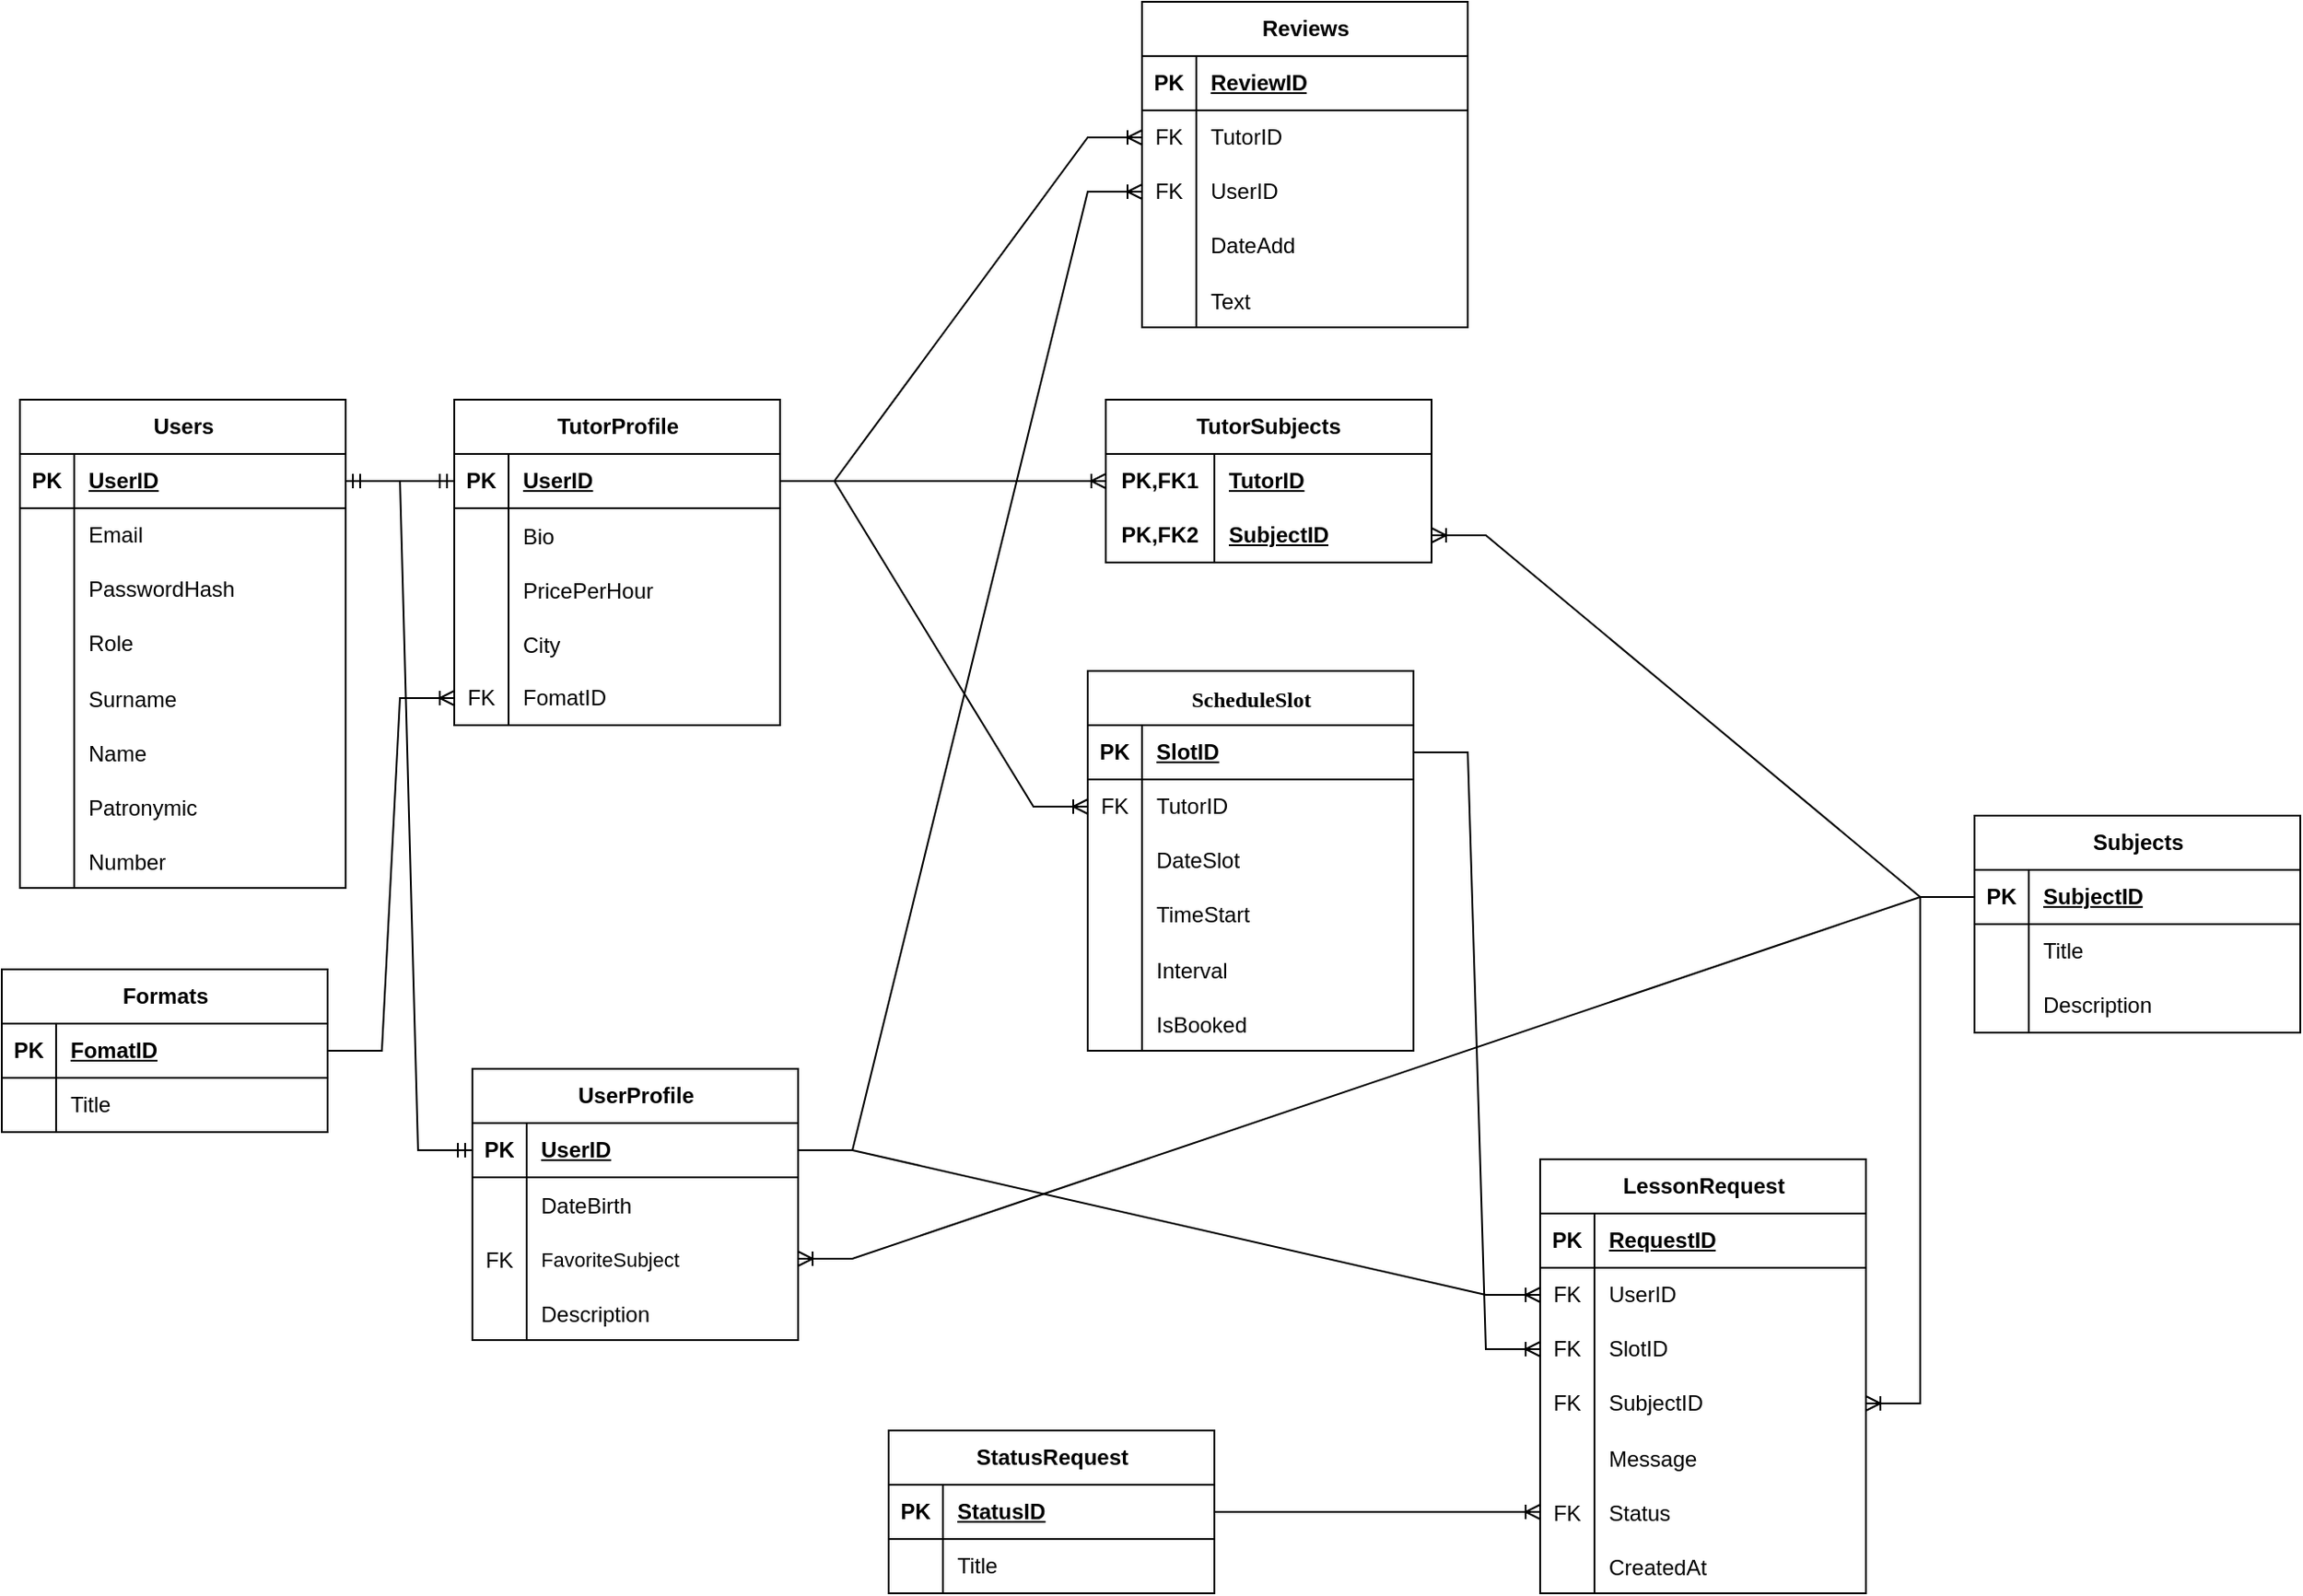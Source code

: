 <mxfile version="26.1.1">
  <diagram name="Страница — 1" id="i_0BT0KFavNxB0TS4bLx">
    <mxGraphModel dx="1569" dy="1124" grid="1" gridSize="10" guides="1" tooltips="1" connect="1" arrows="1" fold="1" page="1" pageScale="1" pageWidth="827" pageHeight="1169" math="0" shadow="0">
      <root>
        <mxCell id="0" />
        <mxCell id="1" parent="0" />
        <mxCell id="Ma0EKvJfHLLm3njKTrxs-1" value="Users" style="shape=table;startSize=30;container=1;collapsible=1;childLayout=tableLayout;fixedRows=1;rowLines=0;fontStyle=1;align=center;resizeLast=1;html=1;" vertex="1" parent="1">
          <mxGeometry x="270" y="610" width="180" height="270" as="geometry" />
        </mxCell>
        <mxCell id="Ma0EKvJfHLLm3njKTrxs-2" value="" style="shape=tableRow;horizontal=0;startSize=0;swimlaneHead=0;swimlaneBody=0;fillColor=none;collapsible=0;dropTarget=0;points=[[0,0.5],[1,0.5]];portConstraint=eastwest;top=0;left=0;right=0;bottom=1;" vertex="1" parent="Ma0EKvJfHLLm3njKTrxs-1">
          <mxGeometry y="30" width="180" height="30" as="geometry" />
        </mxCell>
        <mxCell id="Ma0EKvJfHLLm3njKTrxs-3" value="PK" style="shape=partialRectangle;connectable=0;fillColor=none;top=0;left=0;bottom=0;right=0;fontStyle=1;overflow=hidden;whiteSpace=wrap;html=1;" vertex="1" parent="Ma0EKvJfHLLm3njKTrxs-2">
          <mxGeometry width="30" height="30" as="geometry">
            <mxRectangle width="30" height="30" as="alternateBounds" />
          </mxGeometry>
        </mxCell>
        <mxCell id="Ma0EKvJfHLLm3njKTrxs-4" value="UserID" style="shape=partialRectangle;connectable=0;fillColor=none;top=0;left=0;bottom=0;right=0;align=left;spacingLeft=6;fontStyle=5;overflow=hidden;whiteSpace=wrap;html=1;" vertex="1" parent="Ma0EKvJfHLLm3njKTrxs-2">
          <mxGeometry x="30" width="150" height="30" as="geometry">
            <mxRectangle width="150" height="30" as="alternateBounds" />
          </mxGeometry>
        </mxCell>
        <mxCell id="Ma0EKvJfHLLm3njKTrxs-5" value="" style="shape=tableRow;horizontal=0;startSize=0;swimlaneHead=0;swimlaneBody=0;fillColor=none;collapsible=0;dropTarget=0;points=[[0,0.5],[1,0.5]];portConstraint=eastwest;top=0;left=0;right=0;bottom=0;" vertex="1" parent="Ma0EKvJfHLLm3njKTrxs-1">
          <mxGeometry y="60" width="180" height="30" as="geometry" />
        </mxCell>
        <mxCell id="Ma0EKvJfHLLm3njKTrxs-6" value="" style="shape=partialRectangle;connectable=0;fillColor=none;top=0;left=0;bottom=0;right=0;editable=1;overflow=hidden;whiteSpace=wrap;html=1;" vertex="1" parent="Ma0EKvJfHLLm3njKTrxs-5">
          <mxGeometry width="30" height="30" as="geometry">
            <mxRectangle width="30" height="30" as="alternateBounds" />
          </mxGeometry>
        </mxCell>
        <mxCell id="Ma0EKvJfHLLm3njKTrxs-7" value="Email" style="shape=partialRectangle;connectable=0;fillColor=none;top=0;left=0;bottom=0;right=0;align=left;spacingLeft=6;overflow=hidden;whiteSpace=wrap;html=1;" vertex="1" parent="Ma0EKvJfHLLm3njKTrxs-5">
          <mxGeometry x="30" width="150" height="30" as="geometry">
            <mxRectangle width="150" height="30" as="alternateBounds" />
          </mxGeometry>
        </mxCell>
        <mxCell id="Ma0EKvJfHLLm3njKTrxs-8" value="" style="shape=tableRow;horizontal=0;startSize=0;swimlaneHead=0;swimlaneBody=0;fillColor=none;collapsible=0;dropTarget=0;points=[[0,0.5],[1,0.5]];portConstraint=eastwest;top=0;left=0;right=0;bottom=0;" vertex="1" parent="Ma0EKvJfHLLm3njKTrxs-1">
          <mxGeometry y="90" width="180" height="30" as="geometry" />
        </mxCell>
        <mxCell id="Ma0EKvJfHLLm3njKTrxs-9" value="" style="shape=partialRectangle;connectable=0;fillColor=none;top=0;left=0;bottom=0;right=0;editable=1;overflow=hidden;whiteSpace=wrap;html=1;" vertex="1" parent="Ma0EKvJfHLLm3njKTrxs-8">
          <mxGeometry width="30" height="30" as="geometry">
            <mxRectangle width="30" height="30" as="alternateBounds" />
          </mxGeometry>
        </mxCell>
        <mxCell id="Ma0EKvJfHLLm3njKTrxs-10" value="PasswordHash" style="shape=partialRectangle;connectable=0;fillColor=none;top=0;left=0;bottom=0;right=0;align=left;spacingLeft=6;overflow=hidden;whiteSpace=wrap;html=1;" vertex="1" parent="Ma0EKvJfHLLm3njKTrxs-8">
          <mxGeometry x="30" width="150" height="30" as="geometry">
            <mxRectangle width="150" height="30" as="alternateBounds" />
          </mxGeometry>
        </mxCell>
        <mxCell id="Ma0EKvJfHLLm3njKTrxs-20" value="" style="shape=tableRow;horizontal=0;startSize=0;swimlaneHead=0;swimlaneBody=0;fillColor=none;collapsible=0;dropTarget=0;points=[[0,0.5],[1,0.5]];portConstraint=eastwest;top=0;left=0;right=0;bottom=0;" vertex="1" parent="Ma0EKvJfHLLm3njKTrxs-1">
          <mxGeometry y="120" width="180" height="30" as="geometry" />
        </mxCell>
        <mxCell id="Ma0EKvJfHLLm3njKTrxs-21" value="" style="shape=partialRectangle;connectable=0;fillColor=none;top=0;left=0;bottom=0;right=0;fontStyle=0;overflow=hidden;whiteSpace=wrap;html=1;" vertex="1" parent="Ma0EKvJfHLLm3njKTrxs-20">
          <mxGeometry width="30" height="30" as="geometry">
            <mxRectangle width="30" height="30" as="alternateBounds" />
          </mxGeometry>
        </mxCell>
        <mxCell id="Ma0EKvJfHLLm3njKTrxs-22" value="Role" style="shape=partialRectangle;connectable=0;fillColor=none;top=0;left=0;bottom=0;right=0;align=left;spacingLeft=6;fontStyle=0;overflow=hidden;whiteSpace=wrap;html=1;" vertex="1" parent="Ma0EKvJfHLLm3njKTrxs-20">
          <mxGeometry x="30" width="150" height="30" as="geometry">
            <mxRectangle width="150" height="30" as="alternateBounds" />
          </mxGeometry>
        </mxCell>
        <mxCell id="Ma0EKvJfHLLm3njKTrxs-211" value="" style="shape=tableRow;horizontal=0;startSize=0;swimlaneHead=0;swimlaneBody=0;fillColor=none;collapsible=0;dropTarget=0;points=[[0,0.5],[1,0.5]];portConstraint=eastwest;top=0;left=0;right=0;bottom=0;" vertex="1" parent="Ma0EKvJfHLLm3njKTrxs-1">
          <mxGeometry y="150" width="180" height="30" as="geometry" />
        </mxCell>
        <mxCell id="Ma0EKvJfHLLm3njKTrxs-212" value="" style="shape=partialRectangle;connectable=0;fillColor=none;top=0;left=0;bottom=0;right=0;editable=1;overflow=hidden;" vertex="1" parent="Ma0EKvJfHLLm3njKTrxs-211">
          <mxGeometry width="30" height="30" as="geometry">
            <mxRectangle width="30" height="30" as="alternateBounds" />
          </mxGeometry>
        </mxCell>
        <mxCell id="Ma0EKvJfHLLm3njKTrxs-213" value="Surname" style="shape=partialRectangle;connectable=0;fillColor=none;top=0;left=0;bottom=0;right=0;align=left;spacingLeft=6;overflow=hidden;" vertex="1" parent="Ma0EKvJfHLLm3njKTrxs-211">
          <mxGeometry x="30" width="150" height="30" as="geometry">
            <mxRectangle width="150" height="30" as="alternateBounds" />
          </mxGeometry>
        </mxCell>
        <mxCell id="Ma0EKvJfHLLm3njKTrxs-214" value="" style="shape=tableRow;horizontal=0;startSize=0;swimlaneHead=0;swimlaneBody=0;fillColor=none;collapsible=0;dropTarget=0;points=[[0,0.5],[1,0.5]];portConstraint=eastwest;top=0;left=0;right=0;bottom=0;" vertex="1" parent="Ma0EKvJfHLLm3njKTrxs-1">
          <mxGeometry y="180" width="180" height="30" as="geometry" />
        </mxCell>
        <mxCell id="Ma0EKvJfHLLm3njKTrxs-215" value="" style="shape=partialRectangle;connectable=0;fillColor=none;top=0;left=0;bottom=0;right=0;editable=1;overflow=hidden;" vertex="1" parent="Ma0EKvJfHLLm3njKTrxs-214">
          <mxGeometry width="30" height="30" as="geometry">
            <mxRectangle width="30" height="30" as="alternateBounds" />
          </mxGeometry>
        </mxCell>
        <mxCell id="Ma0EKvJfHLLm3njKTrxs-216" value="Name" style="shape=partialRectangle;connectable=0;fillColor=none;top=0;left=0;bottom=0;right=0;align=left;spacingLeft=6;overflow=hidden;" vertex="1" parent="Ma0EKvJfHLLm3njKTrxs-214">
          <mxGeometry x="30" width="150" height="30" as="geometry">
            <mxRectangle width="150" height="30" as="alternateBounds" />
          </mxGeometry>
        </mxCell>
        <mxCell id="Ma0EKvJfHLLm3njKTrxs-217" value="" style="shape=tableRow;horizontal=0;startSize=0;swimlaneHead=0;swimlaneBody=0;fillColor=none;collapsible=0;dropTarget=0;points=[[0,0.5],[1,0.5]];portConstraint=eastwest;top=0;left=0;right=0;bottom=0;" vertex="1" parent="Ma0EKvJfHLLm3njKTrxs-1">
          <mxGeometry y="210" width="180" height="30" as="geometry" />
        </mxCell>
        <mxCell id="Ma0EKvJfHLLm3njKTrxs-218" value="" style="shape=partialRectangle;connectable=0;fillColor=none;top=0;left=0;bottom=0;right=0;editable=1;overflow=hidden;" vertex="1" parent="Ma0EKvJfHLLm3njKTrxs-217">
          <mxGeometry width="30" height="30" as="geometry">
            <mxRectangle width="30" height="30" as="alternateBounds" />
          </mxGeometry>
        </mxCell>
        <mxCell id="Ma0EKvJfHLLm3njKTrxs-219" value="Patronymic" style="shape=partialRectangle;connectable=0;fillColor=none;top=0;left=0;bottom=0;right=0;align=left;spacingLeft=6;overflow=hidden;" vertex="1" parent="Ma0EKvJfHLLm3njKTrxs-217">
          <mxGeometry x="30" width="150" height="30" as="geometry">
            <mxRectangle width="150" height="30" as="alternateBounds" />
          </mxGeometry>
        </mxCell>
        <mxCell id="Ma0EKvJfHLLm3njKTrxs-220" value="" style="shape=tableRow;horizontal=0;startSize=0;swimlaneHead=0;swimlaneBody=0;fillColor=none;collapsible=0;dropTarget=0;points=[[0,0.5],[1,0.5]];portConstraint=eastwest;top=0;left=0;right=0;bottom=0;" vertex="1" parent="Ma0EKvJfHLLm3njKTrxs-1">
          <mxGeometry y="240" width="180" height="30" as="geometry" />
        </mxCell>
        <mxCell id="Ma0EKvJfHLLm3njKTrxs-221" value="" style="shape=partialRectangle;connectable=0;fillColor=none;top=0;left=0;bottom=0;right=0;editable=1;overflow=hidden;" vertex="1" parent="Ma0EKvJfHLLm3njKTrxs-220">
          <mxGeometry width="30" height="30" as="geometry">
            <mxRectangle width="30" height="30" as="alternateBounds" />
          </mxGeometry>
        </mxCell>
        <mxCell id="Ma0EKvJfHLLm3njKTrxs-222" value="Number" style="shape=partialRectangle;connectable=0;fillColor=none;top=0;left=0;bottom=0;right=0;align=left;spacingLeft=6;overflow=hidden;" vertex="1" parent="Ma0EKvJfHLLm3njKTrxs-220">
          <mxGeometry x="30" width="150" height="30" as="geometry">
            <mxRectangle width="150" height="30" as="alternateBounds" />
          </mxGeometry>
        </mxCell>
        <mxCell id="Ma0EKvJfHLLm3njKTrxs-41" value="TutorProfile" style="shape=table;startSize=30;container=1;collapsible=1;childLayout=tableLayout;fixedRows=1;rowLines=0;fontStyle=1;align=center;resizeLast=1;html=1;" vertex="1" parent="1">
          <mxGeometry x="510" y="610" width="180" height="180" as="geometry" />
        </mxCell>
        <mxCell id="Ma0EKvJfHLLm3njKTrxs-42" value="" style="shape=tableRow;horizontal=0;startSize=0;swimlaneHead=0;swimlaneBody=0;fillColor=none;collapsible=0;dropTarget=0;points=[[0,0.5],[1,0.5]];portConstraint=eastwest;top=0;left=0;right=0;bottom=1;" vertex="1" parent="Ma0EKvJfHLLm3njKTrxs-41">
          <mxGeometry y="30" width="180" height="30" as="geometry" />
        </mxCell>
        <mxCell id="Ma0EKvJfHLLm3njKTrxs-43" value="PK" style="shape=partialRectangle;connectable=0;fillColor=none;top=0;left=0;bottom=0;right=0;fontStyle=1;overflow=hidden;whiteSpace=wrap;html=1;" vertex="1" parent="Ma0EKvJfHLLm3njKTrxs-42">
          <mxGeometry width="30" height="30" as="geometry">
            <mxRectangle width="30" height="30" as="alternateBounds" />
          </mxGeometry>
        </mxCell>
        <mxCell id="Ma0EKvJfHLLm3njKTrxs-44" value="UserID" style="shape=partialRectangle;connectable=0;fillColor=none;top=0;left=0;bottom=0;right=0;align=left;spacingLeft=6;fontStyle=5;overflow=hidden;whiteSpace=wrap;html=1;" vertex="1" parent="Ma0EKvJfHLLm3njKTrxs-42">
          <mxGeometry x="30" width="150" height="30" as="geometry">
            <mxRectangle width="150" height="30" as="alternateBounds" />
          </mxGeometry>
        </mxCell>
        <mxCell id="Ma0EKvJfHLLm3njKTrxs-54" value="" style="shape=tableRow;horizontal=0;startSize=0;swimlaneHead=0;swimlaneBody=0;fillColor=none;collapsible=0;dropTarget=0;points=[[0,0.5],[1,0.5]];portConstraint=eastwest;top=0;left=0;right=0;bottom=0;" vertex="1" parent="Ma0EKvJfHLLm3njKTrxs-41">
          <mxGeometry y="60" width="180" height="30" as="geometry" />
        </mxCell>
        <mxCell id="Ma0EKvJfHLLm3njKTrxs-55" value="" style="shape=partialRectangle;connectable=0;fillColor=none;top=0;left=0;bottom=0;right=0;editable=1;overflow=hidden;" vertex="1" parent="Ma0EKvJfHLLm3njKTrxs-54">
          <mxGeometry width="30" height="30" as="geometry">
            <mxRectangle width="30" height="30" as="alternateBounds" />
          </mxGeometry>
        </mxCell>
        <mxCell id="Ma0EKvJfHLLm3njKTrxs-56" value="Bio" style="shape=partialRectangle;connectable=0;fillColor=none;top=0;left=0;bottom=0;right=0;align=left;spacingLeft=6;overflow=hidden;" vertex="1" parent="Ma0EKvJfHLLm3njKTrxs-54">
          <mxGeometry x="30" width="150" height="30" as="geometry">
            <mxRectangle width="150" height="30" as="alternateBounds" />
          </mxGeometry>
        </mxCell>
        <mxCell id="Ma0EKvJfHLLm3njKTrxs-57" value="" style="shape=tableRow;horizontal=0;startSize=0;swimlaneHead=0;swimlaneBody=0;fillColor=none;collapsible=0;dropTarget=0;points=[[0,0.5],[1,0.5]];portConstraint=eastwest;top=0;left=0;right=0;bottom=0;" vertex="1" parent="Ma0EKvJfHLLm3njKTrxs-41">
          <mxGeometry y="90" width="180" height="30" as="geometry" />
        </mxCell>
        <mxCell id="Ma0EKvJfHLLm3njKTrxs-58" value="" style="shape=partialRectangle;connectable=0;fillColor=none;top=0;left=0;bottom=0;right=0;editable=1;overflow=hidden;" vertex="1" parent="Ma0EKvJfHLLm3njKTrxs-57">
          <mxGeometry width="30" height="30" as="geometry">
            <mxRectangle width="30" height="30" as="alternateBounds" />
          </mxGeometry>
        </mxCell>
        <mxCell id="Ma0EKvJfHLLm3njKTrxs-59" value="PricePerHour" style="shape=partialRectangle;connectable=0;fillColor=none;top=0;left=0;bottom=0;right=0;align=left;spacingLeft=6;overflow=hidden;" vertex="1" parent="Ma0EKvJfHLLm3njKTrxs-57">
          <mxGeometry x="30" width="150" height="30" as="geometry">
            <mxRectangle width="150" height="30" as="alternateBounds" />
          </mxGeometry>
        </mxCell>
        <mxCell id="Ma0EKvJfHLLm3njKTrxs-60" value="" style="shape=tableRow;horizontal=0;startSize=0;swimlaneHead=0;swimlaneBody=0;fillColor=none;collapsible=0;dropTarget=0;points=[[0,0.5],[1,0.5]];portConstraint=eastwest;top=0;left=0;right=0;bottom=0;" vertex="1" parent="Ma0EKvJfHLLm3njKTrxs-41">
          <mxGeometry y="120" width="180" height="30" as="geometry" />
        </mxCell>
        <mxCell id="Ma0EKvJfHLLm3njKTrxs-61" value="" style="shape=partialRectangle;connectable=0;fillColor=none;top=0;left=0;bottom=0;right=0;editable=1;overflow=hidden;" vertex="1" parent="Ma0EKvJfHLLm3njKTrxs-60">
          <mxGeometry width="30" height="30" as="geometry">
            <mxRectangle width="30" height="30" as="alternateBounds" />
          </mxGeometry>
        </mxCell>
        <mxCell id="Ma0EKvJfHLLm3njKTrxs-62" value="City" style="shape=partialRectangle;connectable=0;fillColor=none;top=0;left=0;bottom=0;right=0;align=left;spacingLeft=6;overflow=hidden;" vertex="1" parent="Ma0EKvJfHLLm3njKTrxs-60">
          <mxGeometry x="30" width="150" height="30" as="geometry">
            <mxRectangle width="150" height="30" as="alternateBounds" />
          </mxGeometry>
        </mxCell>
        <mxCell id="Ma0EKvJfHLLm3njKTrxs-63" value="" style="shape=tableRow;horizontal=0;startSize=0;swimlaneHead=0;swimlaneBody=0;fillColor=none;collapsible=0;dropTarget=0;points=[[0,0.5],[1,0.5]];portConstraint=eastwest;top=0;left=0;right=0;bottom=0;" vertex="1" parent="Ma0EKvJfHLLm3njKTrxs-41">
          <mxGeometry y="150" width="180" height="30" as="geometry" />
        </mxCell>
        <mxCell id="Ma0EKvJfHLLm3njKTrxs-64" value="FK" style="shape=partialRectangle;connectable=0;fillColor=none;top=0;left=0;bottom=0;right=0;fontStyle=0;overflow=hidden;whiteSpace=wrap;html=1;" vertex="1" parent="Ma0EKvJfHLLm3njKTrxs-63">
          <mxGeometry width="30" height="30" as="geometry">
            <mxRectangle width="30" height="30" as="alternateBounds" />
          </mxGeometry>
        </mxCell>
        <mxCell id="Ma0EKvJfHLLm3njKTrxs-65" value="FomatID" style="shape=partialRectangle;connectable=0;fillColor=none;top=0;left=0;bottom=0;right=0;align=left;spacingLeft=6;fontStyle=0;overflow=hidden;whiteSpace=wrap;html=1;" vertex="1" parent="Ma0EKvJfHLLm3njKTrxs-63">
          <mxGeometry x="30" width="150" height="30" as="geometry">
            <mxRectangle width="150" height="30" as="alternateBounds" />
          </mxGeometry>
        </mxCell>
        <mxCell id="Ma0EKvJfHLLm3njKTrxs-79" value="Formats" style="shape=table;startSize=30;container=1;collapsible=1;childLayout=tableLayout;fixedRows=1;rowLines=0;fontStyle=1;align=center;resizeLast=1;html=1;" vertex="1" parent="1">
          <mxGeometry x="260" y="925" width="180" height="90" as="geometry" />
        </mxCell>
        <mxCell id="Ma0EKvJfHLLm3njKTrxs-80" value="" style="shape=tableRow;horizontal=0;startSize=0;swimlaneHead=0;swimlaneBody=0;fillColor=none;collapsible=0;dropTarget=0;points=[[0,0.5],[1,0.5]];portConstraint=eastwest;top=0;left=0;right=0;bottom=1;" vertex="1" parent="Ma0EKvJfHLLm3njKTrxs-79">
          <mxGeometry y="30" width="180" height="30" as="geometry" />
        </mxCell>
        <mxCell id="Ma0EKvJfHLLm3njKTrxs-81" value="PK" style="shape=partialRectangle;connectable=0;fillColor=none;top=0;left=0;bottom=0;right=0;fontStyle=1;overflow=hidden;whiteSpace=wrap;html=1;" vertex="1" parent="Ma0EKvJfHLLm3njKTrxs-80">
          <mxGeometry width="30" height="30" as="geometry">
            <mxRectangle width="30" height="30" as="alternateBounds" />
          </mxGeometry>
        </mxCell>
        <mxCell id="Ma0EKvJfHLLm3njKTrxs-82" value="FomatID" style="shape=partialRectangle;connectable=0;fillColor=none;top=0;left=0;bottom=0;right=0;align=left;spacingLeft=6;fontStyle=5;overflow=hidden;whiteSpace=wrap;html=1;" vertex="1" parent="Ma0EKvJfHLLm3njKTrxs-80">
          <mxGeometry x="30" width="150" height="30" as="geometry">
            <mxRectangle width="150" height="30" as="alternateBounds" />
          </mxGeometry>
        </mxCell>
        <mxCell id="Ma0EKvJfHLLm3njKTrxs-83" value="" style="shape=tableRow;horizontal=0;startSize=0;swimlaneHead=0;swimlaneBody=0;fillColor=none;collapsible=0;dropTarget=0;points=[[0,0.5],[1,0.5]];portConstraint=eastwest;top=0;left=0;right=0;bottom=0;" vertex="1" parent="Ma0EKvJfHLLm3njKTrxs-79">
          <mxGeometry y="60" width="180" height="30" as="geometry" />
        </mxCell>
        <mxCell id="Ma0EKvJfHLLm3njKTrxs-84" value="" style="shape=partialRectangle;connectable=0;fillColor=none;top=0;left=0;bottom=0;right=0;editable=1;overflow=hidden;whiteSpace=wrap;html=1;" vertex="1" parent="Ma0EKvJfHLLm3njKTrxs-83">
          <mxGeometry width="30" height="30" as="geometry">
            <mxRectangle width="30" height="30" as="alternateBounds" />
          </mxGeometry>
        </mxCell>
        <mxCell id="Ma0EKvJfHLLm3njKTrxs-85" value="Title" style="shape=partialRectangle;connectable=0;fillColor=none;top=0;left=0;bottom=0;right=0;align=left;spacingLeft=6;overflow=hidden;whiteSpace=wrap;html=1;" vertex="1" parent="Ma0EKvJfHLLm3njKTrxs-83">
          <mxGeometry x="30" width="150" height="30" as="geometry">
            <mxRectangle width="150" height="30" as="alternateBounds" />
          </mxGeometry>
        </mxCell>
        <mxCell id="Ma0EKvJfHLLm3njKTrxs-92" value="" style="edgeStyle=entityRelationEdgeStyle;fontSize=12;html=1;endArrow=ERoneToMany;rounded=0;exitX=1;exitY=0.5;exitDx=0;exitDy=0;entryX=0;entryY=0.5;entryDx=0;entryDy=0;" edge="1" parent="1" source="Ma0EKvJfHLLm3njKTrxs-80" target="Ma0EKvJfHLLm3njKTrxs-63">
          <mxGeometry width="100" height="100" relative="1" as="geometry">
            <mxPoint x="720" y="910" as="sourcePoint" />
            <mxPoint x="820" y="810" as="targetPoint" />
          </mxGeometry>
        </mxCell>
        <mxCell id="Ma0EKvJfHLLm3njKTrxs-93" value="" style="edgeStyle=entityRelationEdgeStyle;fontSize=12;html=1;endArrow=ERmandOne;startArrow=ERmandOne;rounded=0;entryX=0;entryY=0.5;entryDx=0;entryDy=0;exitX=1;exitY=0.5;exitDx=0;exitDy=0;" edge="1" parent="1" source="Ma0EKvJfHLLm3njKTrxs-2" target="Ma0EKvJfHLLm3njKTrxs-42">
          <mxGeometry width="100" height="100" relative="1" as="geometry">
            <mxPoint x="330" y="930" as="sourcePoint" />
            <mxPoint x="430" y="830" as="targetPoint" />
          </mxGeometry>
        </mxCell>
        <mxCell id="Ma0EKvJfHLLm3njKTrxs-94" value="UserProfile" style="shape=table;startSize=30;container=1;collapsible=1;childLayout=tableLayout;fixedRows=1;rowLines=0;fontStyle=1;align=center;resizeLast=1;html=1;" vertex="1" parent="1">
          <mxGeometry x="520" y="980" width="180" height="150" as="geometry" />
        </mxCell>
        <mxCell id="Ma0EKvJfHLLm3njKTrxs-95" value="" style="shape=tableRow;horizontal=0;startSize=0;swimlaneHead=0;swimlaneBody=0;fillColor=none;collapsible=0;dropTarget=0;points=[[0,0.5],[1,0.5]];portConstraint=eastwest;top=0;left=0;right=0;bottom=1;" vertex="1" parent="Ma0EKvJfHLLm3njKTrxs-94">
          <mxGeometry y="30" width="180" height="30" as="geometry" />
        </mxCell>
        <mxCell id="Ma0EKvJfHLLm3njKTrxs-96" value="PK" style="shape=partialRectangle;connectable=0;fillColor=none;top=0;left=0;bottom=0;right=0;fontStyle=1;overflow=hidden;whiteSpace=wrap;html=1;" vertex="1" parent="Ma0EKvJfHLLm3njKTrxs-95">
          <mxGeometry width="30" height="30" as="geometry">
            <mxRectangle width="30" height="30" as="alternateBounds" />
          </mxGeometry>
        </mxCell>
        <mxCell id="Ma0EKvJfHLLm3njKTrxs-97" value="UserID" style="shape=partialRectangle;connectable=0;fillColor=none;top=0;left=0;bottom=0;right=0;align=left;spacingLeft=6;fontStyle=5;overflow=hidden;whiteSpace=wrap;html=1;" vertex="1" parent="Ma0EKvJfHLLm3njKTrxs-95">
          <mxGeometry x="30" width="150" height="30" as="geometry">
            <mxRectangle width="150" height="30" as="alternateBounds" />
          </mxGeometry>
        </mxCell>
        <mxCell id="Ma0EKvJfHLLm3njKTrxs-114" value="" style="shape=tableRow;horizontal=0;startSize=0;swimlaneHead=0;swimlaneBody=0;fillColor=none;collapsible=0;dropTarget=0;points=[[0,0.5],[1,0.5]];portConstraint=eastwest;top=0;left=0;right=0;bottom=0;" vertex="1" parent="Ma0EKvJfHLLm3njKTrxs-94">
          <mxGeometry y="60" width="180" height="30" as="geometry" />
        </mxCell>
        <mxCell id="Ma0EKvJfHLLm3njKTrxs-115" value="" style="shape=partialRectangle;connectable=0;fillColor=none;top=0;left=0;bottom=0;right=0;editable=1;overflow=hidden;" vertex="1" parent="Ma0EKvJfHLLm3njKTrxs-114">
          <mxGeometry width="30" height="30" as="geometry">
            <mxRectangle width="30" height="30" as="alternateBounds" />
          </mxGeometry>
        </mxCell>
        <mxCell id="Ma0EKvJfHLLm3njKTrxs-116" value="DateBirth" style="shape=partialRectangle;connectable=0;fillColor=none;top=0;left=0;bottom=0;right=0;align=left;spacingLeft=6;overflow=hidden;" vertex="1" parent="Ma0EKvJfHLLm3njKTrxs-114">
          <mxGeometry x="30" width="150" height="30" as="geometry">
            <mxRectangle width="150" height="30" as="alternateBounds" />
          </mxGeometry>
        </mxCell>
        <mxCell id="Ma0EKvJfHLLm3njKTrxs-223" value="" style="shape=tableRow;horizontal=0;startSize=0;swimlaneHead=0;swimlaneBody=0;fillColor=none;collapsible=0;dropTarget=0;points=[[0,0.5],[1,0.5]];portConstraint=eastwest;top=0;left=0;right=0;bottom=0;" vertex="1" parent="Ma0EKvJfHLLm3njKTrxs-94">
          <mxGeometry y="90" width="180" height="30" as="geometry" />
        </mxCell>
        <mxCell id="Ma0EKvJfHLLm3njKTrxs-224" value="FK" style="shape=partialRectangle;connectable=0;fillColor=none;top=0;left=0;bottom=0;right=0;editable=1;overflow=hidden;" vertex="1" parent="Ma0EKvJfHLLm3njKTrxs-223">
          <mxGeometry width="30" height="30" as="geometry">
            <mxRectangle width="30" height="30" as="alternateBounds" />
          </mxGeometry>
        </mxCell>
        <mxCell id="Ma0EKvJfHLLm3njKTrxs-225" value="FavoriteSubject" style="shape=partialRectangle;connectable=0;fillColor=none;top=0;left=0;bottom=0;right=0;align=left;spacingLeft=6;overflow=hidden;fontSize=11;" vertex="1" parent="Ma0EKvJfHLLm3njKTrxs-223">
          <mxGeometry x="30" width="150" height="30" as="geometry">
            <mxRectangle width="150" height="30" as="alternateBounds" />
          </mxGeometry>
        </mxCell>
        <mxCell id="Ma0EKvJfHLLm3njKTrxs-226" value="" style="shape=tableRow;horizontal=0;startSize=0;swimlaneHead=0;swimlaneBody=0;fillColor=none;collapsible=0;dropTarget=0;points=[[0,0.5],[1,0.5]];portConstraint=eastwest;top=0;left=0;right=0;bottom=0;" vertex="1" parent="Ma0EKvJfHLLm3njKTrxs-94">
          <mxGeometry y="120" width="180" height="30" as="geometry" />
        </mxCell>
        <mxCell id="Ma0EKvJfHLLm3njKTrxs-227" value="" style="shape=partialRectangle;connectable=0;fillColor=none;top=0;left=0;bottom=0;right=0;editable=1;overflow=hidden;" vertex="1" parent="Ma0EKvJfHLLm3njKTrxs-226">
          <mxGeometry width="30" height="30" as="geometry">
            <mxRectangle width="30" height="30" as="alternateBounds" />
          </mxGeometry>
        </mxCell>
        <mxCell id="Ma0EKvJfHLLm3njKTrxs-228" value="Description" style="shape=partialRectangle;connectable=0;fillColor=none;top=0;left=0;bottom=0;right=0;align=left;spacingLeft=6;overflow=hidden;" vertex="1" parent="Ma0EKvJfHLLm3njKTrxs-226">
          <mxGeometry x="30" width="150" height="30" as="geometry">
            <mxRectangle width="150" height="30" as="alternateBounds" />
          </mxGeometry>
        </mxCell>
        <mxCell id="Ma0EKvJfHLLm3njKTrxs-107" value="" style="edgeStyle=entityRelationEdgeStyle;fontSize=12;html=1;endArrow=ERmandOne;startArrow=ERmandOne;rounded=0;exitX=1;exitY=0.5;exitDx=0;exitDy=0;entryX=0;entryY=0.5;entryDx=0;entryDy=0;" edge="1" parent="1" source="Ma0EKvJfHLLm3njKTrxs-2" target="Ma0EKvJfHLLm3njKTrxs-95">
          <mxGeometry width="100" height="100" relative="1" as="geometry">
            <mxPoint x="390" y="1040" as="sourcePoint" />
            <mxPoint x="490" y="940" as="targetPoint" />
          </mxGeometry>
        </mxCell>
        <mxCell id="Ma0EKvJfHLLm3njKTrxs-117" value="Subjects" style="shape=table;startSize=30;container=1;collapsible=1;childLayout=tableLayout;fixedRows=1;rowLines=0;fontStyle=1;align=center;resizeLast=1;html=1;" vertex="1" parent="1">
          <mxGeometry x="1350" y="840" width="180" height="120" as="geometry" />
        </mxCell>
        <mxCell id="Ma0EKvJfHLLm3njKTrxs-118" value="" style="shape=tableRow;horizontal=0;startSize=0;swimlaneHead=0;swimlaneBody=0;fillColor=none;collapsible=0;dropTarget=0;points=[[0,0.5],[1,0.5]];portConstraint=eastwest;top=0;left=0;right=0;bottom=1;" vertex="1" parent="Ma0EKvJfHLLm3njKTrxs-117">
          <mxGeometry y="30" width="180" height="30" as="geometry" />
        </mxCell>
        <mxCell id="Ma0EKvJfHLLm3njKTrxs-119" value="PK" style="shape=partialRectangle;connectable=0;fillColor=none;top=0;left=0;bottom=0;right=0;fontStyle=1;overflow=hidden;whiteSpace=wrap;html=1;" vertex="1" parent="Ma0EKvJfHLLm3njKTrxs-118">
          <mxGeometry width="30" height="30" as="geometry">
            <mxRectangle width="30" height="30" as="alternateBounds" />
          </mxGeometry>
        </mxCell>
        <mxCell id="Ma0EKvJfHLLm3njKTrxs-120" value="SubjectID" style="shape=partialRectangle;connectable=0;fillColor=none;top=0;left=0;bottom=0;right=0;align=left;spacingLeft=6;fontStyle=5;overflow=hidden;whiteSpace=wrap;html=1;" vertex="1" parent="Ma0EKvJfHLLm3njKTrxs-118">
          <mxGeometry x="30" width="150" height="30" as="geometry">
            <mxRectangle width="150" height="30" as="alternateBounds" />
          </mxGeometry>
        </mxCell>
        <mxCell id="Ma0EKvJfHLLm3njKTrxs-121" value="" style="shape=tableRow;horizontal=0;startSize=0;swimlaneHead=0;swimlaneBody=0;fillColor=none;collapsible=0;dropTarget=0;points=[[0,0.5],[1,0.5]];portConstraint=eastwest;top=0;left=0;right=0;bottom=0;" vertex="1" parent="Ma0EKvJfHLLm3njKTrxs-117">
          <mxGeometry y="60" width="180" height="30" as="geometry" />
        </mxCell>
        <mxCell id="Ma0EKvJfHLLm3njKTrxs-122" value="" style="shape=partialRectangle;connectable=0;fillColor=none;top=0;left=0;bottom=0;right=0;editable=1;overflow=hidden;whiteSpace=wrap;html=1;" vertex="1" parent="Ma0EKvJfHLLm3njKTrxs-121">
          <mxGeometry width="30" height="30" as="geometry">
            <mxRectangle width="30" height="30" as="alternateBounds" />
          </mxGeometry>
        </mxCell>
        <mxCell id="Ma0EKvJfHLLm3njKTrxs-123" value="Title" style="shape=partialRectangle;connectable=0;fillColor=none;top=0;left=0;bottom=0;right=0;align=left;spacingLeft=6;overflow=hidden;whiteSpace=wrap;html=1;" vertex="1" parent="Ma0EKvJfHLLm3njKTrxs-121">
          <mxGeometry x="30" width="150" height="30" as="geometry">
            <mxRectangle width="150" height="30" as="alternateBounds" />
          </mxGeometry>
        </mxCell>
        <mxCell id="Ma0EKvJfHLLm3njKTrxs-124" value="" style="shape=tableRow;horizontal=0;startSize=0;swimlaneHead=0;swimlaneBody=0;fillColor=none;collapsible=0;dropTarget=0;points=[[0,0.5],[1,0.5]];portConstraint=eastwest;top=0;left=0;right=0;bottom=0;" vertex="1" parent="Ma0EKvJfHLLm3njKTrxs-117">
          <mxGeometry y="90" width="180" height="30" as="geometry" />
        </mxCell>
        <mxCell id="Ma0EKvJfHLLm3njKTrxs-125" value="" style="shape=partialRectangle;connectable=0;fillColor=none;top=0;left=0;bottom=0;right=0;editable=1;overflow=hidden;whiteSpace=wrap;html=1;" vertex="1" parent="Ma0EKvJfHLLm3njKTrxs-124">
          <mxGeometry width="30" height="30" as="geometry">
            <mxRectangle width="30" height="30" as="alternateBounds" />
          </mxGeometry>
        </mxCell>
        <mxCell id="Ma0EKvJfHLLm3njKTrxs-126" value="Description" style="shape=partialRectangle;connectable=0;fillColor=none;top=0;left=0;bottom=0;right=0;align=left;spacingLeft=6;overflow=hidden;whiteSpace=wrap;html=1;" vertex="1" parent="Ma0EKvJfHLLm3njKTrxs-124">
          <mxGeometry x="30" width="150" height="30" as="geometry">
            <mxRectangle width="150" height="30" as="alternateBounds" />
          </mxGeometry>
        </mxCell>
        <mxCell id="Ma0EKvJfHLLm3njKTrxs-130" value="TutorSubjects" style="shape=table;startSize=30;container=1;collapsible=1;childLayout=tableLayout;fixedRows=1;rowLines=0;fontStyle=1;align=center;resizeLast=1;html=1;whiteSpace=wrap;" vertex="1" parent="1">
          <mxGeometry x="870" y="610" width="180" height="90" as="geometry" />
        </mxCell>
        <mxCell id="Ma0EKvJfHLLm3njKTrxs-131" value="" style="shape=tableRow;horizontal=0;startSize=0;swimlaneHead=0;swimlaneBody=0;fillColor=none;collapsible=0;dropTarget=0;points=[[0,0.5],[1,0.5]];portConstraint=eastwest;top=0;left=0;right=0;bottom=0;html=1;" vertex="1" parent="Ma0EKvJfHLLm3njKTrxs-130">
          <mxGeometry y="30" width="180" height="30" as="geometry" />
        </mxCell>
        <mxCell id="Ma0EKvJfHLLm3njKTrxs-132" value="PK,FK1" style="shape=partialRectangle;connectable=0;fillColor=none;top=0;left=0;bottom=0;right=0;fontStyle=1;overflow=hidden;html=1;whiteSpace=wrap;" vertex="1" parent="Ma0EKvJfHLLm3njKTrxs-131">
          <mxGeometry width="60" height="30" as="geometry">
            <mxRectangle width="60" height="30" as="alternateBounds" />
          </mxGeometry>
        </mxCell>
        <mxCell id="Ma0EKvJfHLLm3njKTrxs-133" value="TutorID" style="shape=partialRectangle;connectable=0;fillColor=none;top=0;left=0;bottom=0;right=0;align=left;spacingLeft=6;fontStyle=5;overflow=hidden;html=1;whiteSpace=wrap;" vertex="1" parent="Ma0EKvJfHLLm3njKTrxs-131">
          <mxGeometry x="60" width="120" height="30" as="geometry">
            <mxRectangle width="120" height="30" as="alternateBounds" />
          </mxGeometry>
        </mxCell>
        <mxCell id="Ma0EKvJfHLLm3njKTrxs-134" value="" style="shape=tableRow;horizontal=0;startSize=0;swimlaneHead=0;swimlaneBody=0;fillColor=none;collapsible=0;dropTarget=0;points=[[0,0.5],[1,0.5]];portConstraint=eastwest;top=0;left=0;right=0;bottom=1;html=1;" vertex="1" parent="Ma0EKvJfHLLm3njKTrxs-130">
          <mxGeometry y="60" width="180" height="30" as="geometry" />
        </mxCell>
        <mxCell id="Ma0EKvJfHLLm3njKTrxs-135" value="PK,FK2" style="shape=partialRectangle;connectable=0;fillColor=none;top=0;left=0;bottom=0;right=0;fontStyle=1;overflow=hidden;html=1;whiteSpace=wrap;" vertex="1" parent="Ma0EKvJfHLLm3njKTrxs-134">
          <mxGeometry width="60" height="30" as="geometry">
            <mxRectangle width="60" height="30" as="alternateBounds" />
          </mxGeometry>
        </mxCell>
        <mxCell id="Ma0EKvJfHLLm3njKTrxs-136" value="SubjectID" style="shape=partialRectangle;connectable=0;fillColor=none;top=0;left=0;bottom=0;right=0;align=left;spacingLeft=6;fontStyle=5;overflow=hidden;html=1;whiteSpace=wrap;" vertex="1" parent="Ma0EKvJfHLLm3njKTrxs-134">
          <mxGeometry x="60" width="120" height="30" as="geometry">
            <mxRectangle width="120" height="30" as="alternateBounds" />
          </mxGeometry>
        </mxCell>
        <mxCell id="Ma0EKvJfHLLm3njKTrxs-143" value="" style="edgeStyle=entityRelationEdgeStyle;fontSize=12;html=1;endArrow=ERoneToMany;rounded=0;exitX=1;exitY=0.5;exitDx=0;exitDy=0;entryX=0;entryY=0.5;entryDx=0;entryDy=0;" edge="1" parent="1" source="Ma0EKvJfHLLm3njKTrxs-42" target="Ma0EKvJfHLLm3njKTrxs-131">
          <mxGeometry width="100" height="100" relative="1" as="geometry">
            <mxPoint x="940" y="840" as="sourcePoint" />
            <mxPoint x="1040" y="740" as="targetPoint" />
          </mxGeometry>
        </mxCell>
        <mxCell id="Ma0EKvJfHLLm3njKTrxs-144" value="" style="edgeStyle=entityRelationEdgeStyle;fontSize=12;html=1;endArrow=ERoneToMany;rounded=0;exitX=0;exitY=0.5;exitDx=0;exitDy=0;entryX=1;entryY=0.5;entryDx=0;entryDy=0;" edge="1" parent="1" source="Ma0EKvJfHLLm3njKTrxs-118" target="Ma0EKvJfHLLm3njKTrxs-134">
          <mxGeometry width="100" height="100" relative="1" as="geometry">
            <mxPoint x="910" y="1140" as="sourcePoint" />
            <mxPoint x="1010" y="1040" as="targetPoint" />
          </mxGeometry>
        </mxCell>
        <mxCell id="Ma0EKvJfHLLm3njKTrxs-145" value="LessonRequest" style="shape=table;startSize=30;container=1;collapsible=1;childLayout=tableLayout;fixedRows=1;rowLines=0;fontStyle=1;align=center;resizeLast=1;html=1;" vertex="1" parent="1">
          <mxGeometry x="1110" y="1030" width="180" height="240" as="geometry" />
        </mxCell>
        <mxCell id="Ma0EKvJfHLLm3njKTrxs-146" value="" style="shape=tableRow;horizontal=0;startSize=0;swimlaneHead=0;swimlaneBody=0;fillColor=none;collapsible=0;dropTarget=0;points=[[0,0.5],[1,0.5]];portConstraint=eastwest;top=0;left=0;right=0;bottom=1;" vertex="1" parent="Ma0EKvJfHLLm3njKTrxs-145">
          <mxGeometry y="30" width="180" height="30" as="geometry" />
        </mxCell>
        <mxCell id="Ma0EKvJfHLLm3njKTrxs-147" value="PK" style="shape=partialRectangle;connectable=0;fillColor=none;top=0;left=0;bottom=0;right=0;fontStyle=1;overflow=hidden;whiteSpace=wrap;html=1;" vertex="1" parent="Ma0EKvJfHLLm3njKTrxs-146">
          <mxGeometry width="30" height="30" as="geometry">
            <mxRectangle width="30" height="30" as="alternateBounds" />
          </mxGeometry>
        </mxCell>
        <mxCell id="Ma0EKvJfHLLm3njKTrxs-148" value="RequestID" style="shape=partialRectangle;connectable=0;fillColor=none;top=0;left=0;bottom=0;right=0;align=left;spacingLeft=6;fontStyle=5;overflow=hidden;whiteSpace=wrap;html=1;" vertex="1" parent="Ma0EKvJfHLLm3njKTrxs-146">
          <mxGeometry x="30" width="150" height="30" as="geometry">
            <mxRectangle width="150" height="30" as="alternateBounds" />
          </mxGeometry>
        </mxCell>
        <mxCell id="Ma0EKvJfHLLm3njKTrxs-149" value="" style="shape=tableRow;horizontal=0;startSize=0;swimlaneHead=0;swimlaneBody=0;fillColor=none;collapsible=0;dropTarget=0;points=[[0,0.5],[1,0.5]];portConstraint=eastwest;top=0;left=0;right=0;bottom=0;" vertex="1" parent="Ma0EKvJfHLLm3njKTrxs-145">
          <mxGeometry y="60" width="180" height="30" as="geometry" />
        </mxCell>
        <mxCell id="Ma0EKvJfHLLm3njKTrxs-150" value="FK" style="shape=partialRectangle;connectable=0;fillColor=none;top=0;left=0;bottom=0;right=0;editable=1;overflow=hidden;whiteSpace=wrap;html=1;" vertex="1" parent="Ma0EKvJfHLLm3njKTrxs-149">
          <mxGeometry width="30" height="30" as="geometry">
            <mxRectangle width="30" height="30" as="alternateBounds" />
          </mxGeometry>
        </mxCell>
        <mxCell id="Ma0EKvJfHLLm3njKTrxs-151" value="UserID" style="shape=partialRectangle;connectable=0;fillColor=none;top=0;left=0;bottom=0;right=0;align=left;spacingLeft=6;overflow=hidden;whiteSpace=wrap;html=1;" vertex="1" parent="Ma0EKvJfHLLm3njKTrxs-149">
          <mxGeometry x="30" width="150" height="30" as="geometry">
            <mxRectangle width="150" height="30" as="alternateBounds" />
          </mxGeometry>
        </mxCell>
        <mxCell id="Ma0EKvJfHLLm3njKTrxs-152" value="" style="shape=tableRow;horizontal=0;startSize=0;swimlaneHead=0;swimlaneBody=0;fillColor=none;collapsible=0;dropTarget=0;points=[[0,0.5],[1,0.5]];portConstraint=eastwest;top=0;left=0;right=0;bottom=0;" vertex="1" parent="Ma0EKvJfHLLm3njKTrxs-145">
          <mxGeometry y="90" width="180" height="30" as="geometry" />
        </mxCell>
        <mxCell id="Ma0EKvJfHLLm3njKTrxs-153" value="FK" style="shape=partialRectangle;connectable=0;fillColor=none;top=0;left=0;bottom=0;right=0;editable=1;overflow=hidden;whiteSpace=wrap;html=1;" vertex="1" parent="Ma0EKvJfHLLm3njKTrxs-152">
          <mxGeometry width="30" height="30" as="geometry">
            <mxRectangle width="30" height="30" as="alternateBounds" />
          </mxGeometry>
        </mxCell>
        <mxCell id="Ma0EKvJfHLLm3njKTrxs-154" value="SlotID" style="shape=partialRectangle;connectable=0;fillColor=none;top=0;left=0;bottom=0;right=0;align=left;spacingLeft=6;overflow=hidden;whiteSpace=wrap;html=1;" vertex="1" parent="Ma0EKvJfHLLm3njKTrxs-152">
          <mxGeometry x="30" width="150" height="30" as="geometry">
            <mxRectangle width="150" height="30" as="alternateBounds" />
          </mxGeometry>
        </mxCell>
        <mxCell id="Ma0EKvJfHLLm3njKTrxs-155" value="" style="shape=tableRow;horizontal=0;startSize=0;swimlaneHead=0;swimlaneBody=0;fillColor=none;collapsible=0;dropTarget=0;points=[[0,0.5],[1,0.5]];portConstraint=eastwest;top=0;left=0;right=0;bottom=0;" vertex="1" parent="Ma0EKvJfHLLm3njKTrxs-145">
          <mxGeometry y="120" width="180" height="30" as="geometry" />
        </mxCell>
        <mxCell id="Ma0EKvJfHLLm3njKTrxs-156" value="FK" style="shape=partialRectangle;connectable=0;fillColor=none;top=0;left=0;bottom=0;right=0;editable=1;overflow=hidden;whiteSpace=wrap;html=1;" vertex="1" parent="Ma0EKvJfHLLm3njKTrxs-155">
          <mxGeometry width="30" height="30" as="geometry">
            <mxRectangle width="30" height="30" as="alternateBounds" />
          </mxGeometry>
        </mxCell>
        <mxCell id="Ma0EKvJfHLLm3njKTrxs-157" value="SubjectID" style="shape=partialRectangle;connectable=0;fillColor=none;top=0;left=0;bottom=0;right=0;align=left;spacingLeft=6;overflow=hidden;whiteSpace=wrap;html=1;" vertex="1" parent="Ma0EKvJfHLLm3njKTrxs-155">
          <mxGeometry x="30" width="150" height="30" as="geometry">
            <mxRectangle width="150" height="30" as="alternateBounds" />
          </mxGeometry>
        </mxCell>
        <mxCell id="Ma0EKvJfHLLm3njKTrxs-158" value="" style="shape=tableRow;horizontal=0;startSize=0;swimlaneHead=0;swimlaneBody=0;fillColor=none;collapsible=0;dropTarget=0;points=[[0,0.5],[1,0.5]];portConstraint=eastwest;top=0;left=0;right=0;bottom=0;" vertex="1" parent="Ma0EKvJfHLLm3njKTrxs-145">
          <mxGeometry y="150" width="180" height="30" as="geometry" />
        </mxCell>
        <mxCell id="Ma0EKvJfHLLm3njKTrxs-159" value="" style="shape=partialRectangle;connectable=0;fillColor=none;top=0;left=0;bottom=0;right=0;editable=1;overflow=hidden;" vertex="1" parent="Ma0EKvJfHLLm3njKTrxs-158">
          <mxGeometry width="30" height="30" as="geometry">
            <mxRectangle width="30" height="30" as="alternateBounds" />
          </mxGeometry>
        </mxCell>
        <mxCell id="Ma0EKvJfHLLm3njKTrxs-160" value="Message" style="shape=partialRectangle;connectable=0;fillColor=none;top=0;left=0;bottom=0;right=0;align=left;spacingLeft=6;overflow=hidden;" vertex="1" parent="Ma0EKvJfHLLm3njKTrxs-158">
          <mxGeometry x="30" width="150" height="30" as="geometry">
            <mxRectangle width="150" height="30" as="alternateBounds" />
          </mxGeometry>
        </mxCell>
        <mxCell id="Ma0EKvJfHLLm3njKTrxs-161" value="" style="shape=tableRow;horizontal=0;startSize=0;swimlaneHead=0;swimlaneBody=0;fillColor=none;collapsible=0;dropTarget=0;points=[[0,0.5],[1,0.5]];portConstraint=eastwest;top=0;left=0;right=0;bottom=0;" vertex="1" parent="Ma0EKvJfHLLm3njKTrxs-145">
          <mxGeometry y="180" width="180" height="30" as="geometry" />
        </mxCell>
        <mxCell id="Ma0EKvJfHLLm3njKTrxs-162" value="FK" style="shape=partialRectangle;connectable=0;fillColor=none;top=0;left=0;bottom=0;right=0;editable=1;overflow=hidden;" vertex="1" parent="Ma0EKvJfHLLm3njKTrxs-161">
          <mxGeometry width="30" height="30" as="geometry">
            <mxRectangle width="30" height="30" as="alternateBounds" />
          </mxGeometry>
        </mxCell>
        <mxCell id="Ma0EKvJfHLLm3njKTrxs-163" value="Status" style="shape=partialRectangle;connectable=0;fillColor=none;top=0;left=0;bottom=0;right=0;align=left;spacingLeft=6;overflow=hidden;" vertex="1" parent="Ma0EKvJfHLLm3njKTrxs-161">
          <mxGeometry x="30" width="150" height="30" as="geometry">
            <mxRectangle width="150" height="30" as="alternateBounds" />
          </mxGeometry>
        </mxCell>
        <mxCell id="Ma0EKvJfHLLm3njKTrxs-167" value="" style="shape=tableRow;horizontal=0;startSize=0;swimlaneHead=0;swimlaneBody=0;fillColor=none;collapsible=0;dropTarget=0;points=[[0,0.5],[1,0.5]];portConstraint=eastwest;top=0;left=0;right=0;bottom=0;" vertex="1" parent="Ma0EKvJfHLLm3njKTrxs-145">
          <mxGeometry y="210" width="180" height="30" as="geometry" />
        </mxCell>
        <mxCell id="Ma0EKvJfHLLm3njKTrxs-168" value="" style="shape=partialRectangle;connectable=0;fillColor=none;top=0;left=0;bottom=0;right=0;editable=1;overflow=hidden;" vertex="1" parent="Ma0EKvJfHLLm3njKTrxs-167">
          <mxGeometry width="30" height="30" as="geometry">
            <mxRectangle width="30" height="30" as="alternateBounds" />
          </mxGeometry>
        </mxCell>
        <mxCell id="Ma0EKvJfHLLm3njKTrxs-169" value="CreatedAt" style="shape=partialRectangle;connectable=0;fillColor=none;top=0;left=0;bottom=0;right=0;align=left;spacingLeft=6;overflow=hidden;" vertex="1" parent="Ma0EKvJfHLLm3njKTrxs-167">
          <mxGeometry x="30" width="150" height="30" as="geometry">
            <mxRectangle width="150" height="30" as="alternateBounds" />
          </mxGeometry>
        </mxCell>
        <mxCell id="Ma0EKvJfHLLm3njKTrxs-171" value="" style="edgeStyle=entityRelationEdgeStyle;fontSize=12;html=1;endArrow=ERoneToMany;rounded=0;exitX=1;exitY=0.5;exitDx=0;exitDy=0;entryX=0;entryY=0.5;entryDx=0;entryDy=0;" edge="1" parent="1" source="Ma0EKvJfHLLm3njKTrxs-95" target="Ma0EKvJfHLLm3njKTrxs-149">
          <mxGeometry width="100" height="100" relative="1" as="geometry">
            <mxPoint x="750" y="1170" as="sourcePoint" />
            <mxPoint x="850" y="1070" as="targetPoint" />
          </mxGeometry>
        </mxCell>
        <mxCell id="Ma0EKvJfHLLm3njKTrxs-172" value="" style="edgeStyle=entityRelationEdgeStyle;fontSize=12;html=1;endArrow=ERoneToMany;rounded=0;exitX=0;exitY=0.5;exitDx=0;exitDy=0;entryX=1;entryY=0.5;entryDx=0;entryDy=0;" edge="1" parent="1" source="Ma0EKvJfHLLm3njKTrxs-118" target="Ma0EKvJfHLLm3njKTrxs-155">
          <mxGeometry width="100" height="100" relative="1" as="geometry">
            <mxPoint x="1180" y="1230" as="sourcePoint" />
            <mxPoint x="1280" y="1130" as="targetPoint" />
          </mxGeometry>
        </mxCell>
        <mxCell id="Ma0EKvJfHLLm3njKTrxs-175" value="StatusRequest" style="shape=table;startSize=30;container=1;collapsible=1;childLayout=tableLayout;fixedRows=1;rowLines=0;fontStyle=1;align=center;resizeLast=1;html=1;" vertex="1" parent="1">
          <mxGeometry x="750" y="1180" width="180" height="90" as="geometry" />
        </mxCell>
        <mxCell id="Ma0EKvJfHLLm3njKTrxs-176" value="" style="shape=tableRow;horizontal=0;startSize=0;swimlaneHead=0;swimlaneBody=0;fillColor=none;collapsible=0;dropTarget=0;points=[[0,0.5],[1,0.5]];portConstraint=eastwest;top=0;left=0;right=0;bottom=1;" vertex="1" parent="Ma0EKvJfHLLm3njKTrxs-175">
          <mxGeometry y="30" width="180" height="30" as="geometry" />
        </mxCell>
        <mxCell id="Ma0EKvJfHLLm3njKTrxs-177" value="PK" style="shape=partialRectangle;connectable=0;fillColor=none;top=0;left=0;bottom=0;right=0;fontStyle=1;overflow=hidden;whiteSpace=wrap;html=1;" vertex="1" parent="Ma0EKvJfHLLm3njKTrxs-176">
          <mxGeometry width="30" height="30" as="geometry">
            <mxRectangle width="30" height="30" as="alternateBounds" />
          </mxGeometry>
        </mxCell>
        <mxCell id="Ma0EKvJfHLLm3njKTrxs-178" value="StatusID" style="shape=partialRectangle;connectable=0;fillColor=none;top=0;left=0;bottom=0;right=0;align=left;spacingLeft=6;fontStyle=5;overflow=hidden;whiteSpace=wrap;html=1;" vertex="1" parent="Ma0EKvJfHLLm3njKTrxs-176">
          <mxGeometry x="30" width="150" height="30" as="geometry">
            <mxRectangle width="150" height="30" as="alternateBounds" />
          </mxGeometry>
        </mxCell>
        <mxCell id="Ma0EKvJfHLLm3njKTrxs-179" value="" style="shape=tableRow;horizontal=0;startSize=0;swimlaneHead=0;swimlaneBody=0;fillColor=none;collapsible=0;dropTarget=0;points=[[0,0.5],[1,0.5]];portConstraint=eastwest;top=0;left=0;right=0;bottom=0;" vertex="1" parent="Ma0EKvJfHLLm3njKTrxs-175">
          <mxGeometry y="60" width="180" height="30" as="geometry" />
        </mxCell>
        <mxCell id="Ma0EKvJfHLLm3njKTrxs-180" value="" style="shape=partialRectangle;connectable=0;fillColor=none;top=0;left=0;bottom=0;right=0;editable=1;overflow=hidden;whiteSpace=wrap;html=1;" vertex="1" parent="Ma0EKvJfHLLm3njKTrxs-179">
          <mxGeometry width="30" height="30" as="geometry">
            <mxRectangle width="30" height="30" as="alternateBounds" />
          </mxGeometry>
        </mxCell>
        <mxCell id="Ma0EKvJfHLLm3njKTrxs-181" value="Title" style="shape=partialRectangle;connectable=0;fillColor=none;top=0;left=0;bottom=0;right=0;align=left;spacingLeft=6;overflow=hidden;whiteSpace=wrap;html=1;" vertex="1" parent="Ma0EKvJfHLLm3njKTrxs-179">
          <mxGeometry x="30" width="150" height="30" as="geometry">
            <mxRectangle width="150" height="30" as="alternateBounds" />
          </mxGeometry>
        </mxCell>
        <mxCell id="Ma0EKvJfHLLm3njKTrxs-188" value="" style="edgeStyle=entityRelationEdgeStyle;fontSize=12;html=1;endArrow=ERoneToMany;rounded=0;entryX=0;entryY=0.5;entryDx=0;entryDy=0;exitX=1;exitY=0.5;exitDx=0;exitDy=0;" edge="1" parent="1" source="Ma0EKvJfHLLm3njKTrxs-176" target="Ma0EKvJfHLLm3njKTrxs-161">
          <mxGeometry width="100" height="100" relative="1" as="geometry">
            <mxPoint x="620" y="1320" as="sourcePoint" />
            <mxPoint x="720" y="1220" as="targetPoint" />
          </mxGeometry>
        </mxCell>
        <mxCell id="Ma0EKvJfHLLm3njKTrxs-189" value="&lt;span style=&quot;line-height: 150%; font-family: &amp;quot;Times New Roman&amp;quot;, serif;&quot; lang=&quot;EN-US&quot;&gt;&lt;font&gt;ScheduleSlot&lt;/font&gt;&lt;/span&gt;" style="shape=table;startSize=30;container=1;collapsible=1;childLayout=tableLayout;fixedRows=1;rowLines=0;fontStyle=1;align=center;resizeLast=1;html=1;" vertex="1" parent="1">
          <mxGeometry x="860" y="760" width="180" height="210" as="geometry" />
        </mxCell>
        <mxCell id="Ma0EKvJfHLLm3njKTrxs-190" value="" style="shape=tableRow;horizontal=0;startSize=0;swimlaneHead=0;swimlaneBody=0;fillColor=none;collapsible=0;dropTarget=0;points=[[0,0.5],[1,0.5]];portConstraint=eastwest;top=0;left=0;right=0;bottom=1;" vertex="1" parent="Ma0EKvJfHLLm3njKTrxs-189">
          <mxGeometry y="30" width="180" height="30" as="geometry" />
        </mxCell>
        <mxCell id="Ma0EKvJfHLLm3njKTrxs-191" value="PK" style="shape=partialRectangle;connectable=0;fillColor=none;top=0;left=0;bottom=0;right=0;fontStyle=1;overflow=hidden;whiteSpace=wrap;html=1;" vertex="1" parent="Ma0EKvJfHLLm3njKTrxs-190">
          <mxGeometry width="30" height="30" as="geometry">
            <mxRectangle width="30" height="30" as="alternateBounds" />
          </mxGeometry>
        </mxCell>
        <mxCell id="Ma0EKvJfHLLm3njKTrxs-192" value="SlotID" style="shape=partialRectangle;connectable=0;fillColor=none;top=0;left=0;bottom=0;right=0;align=left;spacingLeft=6;fontStyle=5;overflow=hidden;whiteSpace=wrap;html=1;" vertex="1" parent="Ma0EKvJfHLLm3njKTrxs-190">
          <mxGeometry x="30" width="150" height="30" as="geometry">
            <mxRectangle width="150" height="30" as="alternateBounds" />
          </mxGeometry>
        </mxCell>
        <mxCell id="Ma0EKvJfHLLm3njKTrxs-193" value="" style="shape=tableRow;horizontal=0;startSize=0;swimlaneHead=0;swimlaneBody=0;fillColor=none;collapsible=0;dropTarget=0;points=[[0,0.5],[1,0.5]];portConstraint=eastwest;top=0;left=0;right=0;bottom=0;" vertex="1" parent="Ma0EKvJfHLLm3njKTrxs-189">
          <mxGeometry y="60" width="180" height="30" as="geometry" />
        </mxCell>
        <mxCell id="Ma0EKvJfHLLm3njKTrxs-194" value="FK" style="shape=partialRectangle;connectable=0;fillColor=none;top=0;left=0;bottom=0;right=0;editable=1;overflow=hidden;whiteSpace=wrap;html=1;" vertex="1" parent="Ma0EKvJfHLLm3njKTrxs-193">
          <mxGeometry width="30" height="30" as="geometry">
            <mxRectangle width="30" height="30" as="alternateBounds" />
          </mxGeometry>
        </mxCell>
        <mxCell id="Ma0EKvJfHLLm3njKTrxs-195" value="TutorID" style="shape=partialRectangle;connectable=0;fillColor=none;top=0;left=0;bottom=0;right=0;align=left;spacingLeft=6;overflow=hidden;whiteSpace=wrap;html=1;" vertex="1" parent="Ma0EKvJfHLLm3njKTrxs-193">
          <mxGeometry x="30" width="150" height="30" as="geometry">
            <mxRectangle width="150" height="30" as="alternateBounds" />
          </mxGeometry>
        </mxCell>
        <mxCell id="Ma0EKvJfHLLm3njKTrxs-196" value="" style="shape=tableRow;horizontal=0;startSize=0;swimlaneHead=0;swimlaneBody=0;fillColor=none;collapsible=0;dropTarget=0;points=[[0,0.5],[1,0.5]];portConstraint=eastwest;top=0;left=0;right=0;bottom=0;" vertex="1" parent="Ma0EKvJfHLLm3njKTrxs-189">
          <mxGeometry y="90" width="180" height="30" as="geometry" />
        </mxCell>
        <mxCell id="Ma0EKvJfHLLm3njKTrxs-197" value="" style="shape=partialRectangle;connectable=0;fillColor=none;top=0;left=0;bottom=0;right=0;editable=1;overflow=hidden;whiteSpace=wrap;html=1;" vertex="1" parent="Ma0EKvJfHLLm3njKTrxs-196">
          <mxGeometry width="30" height="30" as="geometry">
            <mxRectangle width="30" height="30" as="alternateBounds" />
          </mxGeometry>
        </mxCell>
        <mxCell id="Ma0EKvJfHLLm3njKTrxs-198" value="DateSlot" style="shape=partialRectangle;connectable=0;fillColor=none;top=0;left=0;bottom=0;right=0;align=left;spacingLeft=6;overflow=hidden;whiteSpace=wrap;html=1;" vertex="1" parent="Ma0EKvJfHLLm3njKTrxs-196">
          <mxGeometry x="30" width="150" height="30" as="geometry">
            <mxRectangle width="150" height="30" as="alternateBounds" />
          </mxGeometry>
        </mxCell>
        <mxCell id="Ma0EKvJfHLLm3njKTrxs-199" value="" style="shape=tableRow;horizontal=0;startSize=0;swimlaneHead=0;swimlaneBody=0;fillColor=none;collapsible=0;dropTarget=0;points=[[0,0.5],[1,0.5]];portConstraint=eastwest;top=0;left=0;right=0;bottom=0;" vertex="1" parent="Ma0EKvJfHLLm3njKTrxs-189">
          <mxGeometry y="120" width="180" height="30" as="geometry" />
        </mxCell>
        <mxCell id="Ma0EKvJfHLLm3njKTrxs-200" value="" style="shape=partialRectangle;connectable=0;fillColor=none;top=0;left=0;bottom=0;right=0;editable=1;overflow=hidden;whiteSpace=wrap;html=1;" vertex="1" parent="Ma0EKvJfHLLm3njKTrxs-199">
          <mxGeometry width="30" height="30" as="geometry">
            <mxRectangle width="30" height="30" as="alternateBounds" />
          </mxGeometry>
        </mxCell>
        <mxCell id="Ma0EKvJfHLLm3njKTrxs-201" value="TimeStart" style="shape=partialRectangle;connectable=0;fillColor=none;top=0;left=0;bottom=0;right=0;align=left;spacingLeft=6;overflow=hidden;whiteSpace=wrap;html=1;" vertex="1" parent="Ma0EKvJfHLLm3njKTrxs-199">
          <mxGeometry x="30" width="150" height="30" as="geometry">
            <mxRectangle width="150" height="30" as="alternateBounds" />
          </mxGeometry>
        </mxCell>
        <mxCell id="Ma0EKvJfHLLm3njKTrxs-202" value="" style="shape=tableRow;horizontal=0;startSize=0;swimlaneHead=0;swimlaneBody=0;fillColor=none;collapsible=0;dropTarget=0;points=[[0,0.5],[1,0.5]];portConstraint=eastwest;top=0;left=0;right=0;bottom=0;" vertex="1" parent="Ma0EKvJfHLLm3njKTrxs-189">
          <mxGeometry y="150" width="180" height="30" as="geometry" />
        </mxCell>
        <mxCell id="Ma0EKvJfHLLm3njKTrxs-203" value="" style="shape=partialRectangle;connectable=0;fillColor=none;top=0;left=0;bottom=0;right=0;editable=1;overflow=hidden;" vertex="1" parent="Ma0EKvJfHLLm3njKTrxs-202">
          <mxGeometry width="30" height="30" as="geometry">
            <mxRectangle width="30" height="30" as="alternateBounds" />
          </mxGeometry>
        </mxCell>
        <mxCell id="Ma0EKvJfHLLm3njKTrxs-204" value="Interval" style="shape=partialRectangle;connectable=0;fillColor=none;top=0;left=0;bottom=0;right=0;align=left;spacingLeft=6;overflow=hidden;" vertex="1" parent="Ma0EKvJfHLLm3njKTrxs-202">
          <mxGeometry x="30" width="150" height="30" as="geometry">
            <mxRectangle width="150" height="30" as="alternateBounds" />
          </mxGeometry>
        </mxCell>
        <mxCell id="Ma0EKvJfHLLm3njKTrxs-205" value="" style="shape=tableRow;horizontal=0;startSize=0;swimlaneHead=0;swimlaneBody=0;fillColor=none;collapsible=0;dropTarget=0;points=[[0,0.5],[1,0.5]];portConstraint=eastwest;top=0;left=0;right=0;bottom=0;" vertex="1" parent="Ma0EKvJfHLLm3njKTrxs-189">
          <mxGeometry y="180" width="180" height="30" as="geometry" />
        </mxCell>
        <mxCell id="Ma0EKvJfHLLm3njKTrxs-206" value="" style="shape=partialRectangle;connectable=0;fillColor=none;top=0;left=0;bottom=0;right=0;editable=1;overflow=hidden;" vertex="1" parent="Ma0EKvJfHLLm3njKTrxs-205">
          <mxGeometry width="30" height="30" as="geometry">
            <mxRectangle width="30" height="30" as="alternateBounds" />
          </mxGeometry>
        </mxCell>
        <mxCell id="Ma0EKvJfHLLm3njKTrxs-207" value="IsBooked" style="shape=partialRectangle;connectable=0;fillColor=none;top=0;left=0;bottom=0;right=0;align=left;spacingLeft=6;overflow=hidden;" vertex="1" parent="Ma0EKvJfHLLm3njKTrxs-205">
          <mxGeometry x="30" width="150" height="30" as="geometry">
            <mxRectangle width="150" height="30" as="alternateBounds" />
          </mxGeometry>
        </mxCell>
        <mxCell id="Ma0EKvJfHLLm3njKTrxs-208" value="" style="edgeStyle=entityRelationEdgeStyle;fontSize=12;html=1;endArrow=ERoneToMany;rounded=0;exitX=1;exitY=0.5;exitDx=0;exitDy=0;entryX=0;entryY=0.5;entryDx=0;entryDy=0;" edge="1" parent="1" source="Ma0EKvJfHLLm3njKTrxs-42" target="Ma0EKvJfHLLm3njKTrxs-193">
          <mxGeometry width="100" height="100" relative="1" as="geometry">
            <mxPoint x="950" y="1030" as="sourcePoint" />
            <mxPoint x="1050" y="930" as="targetPoint" />
          </mxGeometry>
        </mxCell>
        <mxCell id="Ma0EKvJfHLLm3njKTrxs-209" value="" style="edgeStyle=entityRelationEdgeStyle;fontSize=12;html=1;endArrow=ERoneToMany;rounded=0;exitX=1;exitY=0.5;exitDx=0;exitDy=0;entryX=0;entryY=0.5;entryDx=0;entryDy=0;" edge="1" parent="1" source="Ma0EKvJfHLLm3njKTrxs-190" target="Ma0EKvJfHLLm3njKTrxs-152">
          <mxGeometry width="100" height="100" relative="1" as="geometry">
            <mxPoint x="1030" y="980" as="sourcePoint" />
            <mxPoint x="1130" y="880" as="targetPoint" />
          </mxGeometry>
        </mxCell>
        <mxCell id="Ma0EKvJfHLLm3njKTrxs-229" value="" style="edgeStyle=entityRelationEdgeStyle;fontSize=12;html=1;endArrow=ERoneToMany;rounded=0;exitX=0;exitY=0.5;exitDx=0;exitDy=0;entryX=1;entryY=0.5;entryDx=0;entryDy=0;" edge="1" parent="1" source="Ma0EKvJfHLLm3njKTrxs-118" target="Ma0EKvJfHLLm3njKTrxs-223">
          <mxGeometry width="100" height="100" relative="1" as="geometry">
            <mxPoint x="780" y="1150" as="sourcePoint" />
            <mxPoint x="880" y="1050" as="targetPoint" />
          </mxGeometry>
        </mxCell>
        <mxCell id="Ma0EKvJfHLLm3njKTrxs-230" value="Reviews" style="shape=table;startSize=30;container=1;collapsible=1;childLayout=tableLayout;fixedRows=1;rowLines=0;fontStyle=1;align=center;resizeLast=1;html=1;" vertex="1" parent="1">
          <mxGeometry x="890" y="390" width="180" height="180" as="geometry" />
        </mxCell>
        <mxCell id="Ma0EKvJfHLLm3njKTrxs-231" value="" style="shape=tableRow;horizontal=0;startSize=0;swimlaneHead=0;swimlaneBody=0;fillColor=none;collapsible=0;dropTarget=0;points=[[0,0.5],[1,0.5]];portConstraint=eastwest;top=0;left=0;right=0;bottom=1;" vertex="1" parent="Ma0EKvJfHLLm3njKTrxs-230">
          <mxGeometry y="30" width="180" height="30" as="geometry" />
        </mxCell>
        <mxCell id="Ma0EKvJfHLLm3njKTrxs-232" value="PK" style="shape=partialRectangle;connectable=0;fillColor=none;top=0;left=0;bottom=0;right=0;fontStyle=1;overflow=hidden;whiteSpace=wrap;html=1;" vertex="1" parent="Ma0EKvJfHLLm3njKTrxs-231">
          <mxGeometry width="30" height="30" as="geometry">
            <mxRectangle width="30" height="30" as="alternateBounds" />
          </mxGeometry>
        </mxCell>
        <mxCell id="Ma0EKvJfHLLm3njKTrxs-233" value="ReviewID" style="shape=partialRectangle;connectable=0;fillColor=none;top=0;left=0;bottom=0;right=0;align=left;spacingLeft=6;fontStyle=5;overflow=hidden;whiteSpace=wrap;html=1;" vertex="1" parent="Ma0EKvJfHLLm3njKTrxs-231">
          <mxGeometry x="30" width="150" height="30" as="geometry">
            <mxRectangle width="150" height="30" as="alternateBounds" />
          </mxGeometry>
        </mxCell>
        <mxCell id="Ma0EKvJfHLLm3njKTrxs-234" value="" style="shape=tableRow;horizontal=0;startSize=0;swimlaneHead=0;swimlaneBody=0;fillColor=none;collapsible=0;dropTarget=0;points=[[0,0.5],[1,0.5]];portConstraint=eastwest;top=0;left=0;right=0;bottom=0;" vertex="1" parent="Ma0EKvJfHLLm3njKTrxs-230">
          <mxGeometry y="60" width="180" height="30" as="geometry" />
        </mxCell>
        <mxCell id="Ma0EKvJfHLLm3njKTrxs-235" value="FK" style="shape=partialRectangle;connectable=0;fillColor=none;top=0;left=0;bottom=0;right=0;editable=1;overflow=hidden;whiteSpace=wrap;html=1;" vertex="1" parent="Ma0EKvJfHLLm3njKTrxs-234">
          <mxGeometry width="30" height="30" as="geometry">
            <mxRectangle width="30" height="30" as="alternateBounds" />
          </mxGeometry>
        </mxCell>
        <mxCell id="Ma0EKvJfHLLm3njKTrxs-236" value="TutorID" style="shape=partialRectangle;connectable=0;fillColor=none;top=0;left=0;bottom=0;right=0;align=left;spacingLeft=6;overflow=hidden;whiteSpace=wrap;html=1;" vertex="1" parent="Ma0EKvJfHLLm3njKTrxs-234">
          <mxGeometry x="30" width="150" height="30" as="geometry">
            <mxRectangle width="150" height="30" as="alternateBounds" />
          </mxGeometry>
        </mxCell>
        <mxCell id="Ma0EKvJfHLLm3njKTrxs-237" value="" style="shape=tableRow;horizontal=0;startSize=0;swimlaneHead=0;swimlaneBody=0;fillColor=none;collapsible=0;dropTarget=0;points=[[0,0.5],[1,0.5]];portConstraint=eastwest;top=0;left=0;right=0;bottom=0;" vertex="1" parent="Ma0EKvJfHLLm3njKTrxs-230">
          <mxGeometry y="90" width="180" height="30" as="geometry" />
        </mxCell>
        <mxCell id="Ma0EKvJfHLLm3njKTrxs-238" value="FK" style="shape=partialRectangle;connectable=0;fillColor=none;top=0;left=0;bottom=0;right=0;editable=1;overflow=hidden;whiteSpace=wrap;html=1;" vertex="1" parent="Ma0EKvJfHLLm3njKTrxs-237">
          <mxGeometry width="30" height="30" as="geometry">
            <mxRectangle width="30" height="30" as="alternateBounds" />
          </mxGeometry>
        </mxCell>
        <mxCell id="Ma0EKvJfHLLm3njKTrxs-239" value="UserID" style="shape=partialRectangle;connectable=0;fillColor=none;top=0;left=0;bottom=0;right=0;align=left;spacingLeft=6;overflow=hidden;whiteSpace=wrap;html=1;" vertex="1" parent="Ma0EKvJfHLLm3njKTrxs-237">
          <mxGeometry x="30" width="150" height="30" as="geometry">
            <mxRectangle width="150" height="30" as="alternateBounds" />
          </mxGeometry>
        </mxCell>
        <mxCell id="Ma0EKvJfHLLm3njKTrxs-240" value="" style="shape=tableRow;horizontal=0;startSize=0;swimlaneHead=0;swimlaneBody=0;fillColor=none;collapsible=0;dropTarget=0;points=[[0,0.5],[1,0.5]];portConstraint=eastwest;top=0;left=0;right=0;bottom=0;" vertex="1" parent="Ma0EKvJfHLLm3njKTrxs-230">
          <mxGeometry y="120" width="180" height="30" as="geometry" />
        </mxCell>
        <mxCell id="Ma0EKvJfHLLm3njKTrxs-241" value="" style="shape=partialRectangle;connectable=0;fillColor=none;top=0;left=0;bottom=0;right=0;editable=1;overflow=hidden;whiteSpace=wrap;html=1;" vertex="1" parent="Ma0EKvJfHLLm3njKTrxs-240">
          <mxGeometry width="30" height="30" as="geometry">
            <mxRectangle width="30" height="30" as="alternateBounds" />
          </mxGeometry>
        </mxCell>
        <mxCell id="Ma0EKvJfHLLm3njKTrxs-242" value="DateAdd" style="shape=partialRectangle;connectable=0;fillColor=none;top=0;left=0;bottom=0;right=0;align=left;spacingLeft=6;overflow=hidden;whiteSpace=wrap;html=1;" vertex="1" parent="Ma0EKvJfHLLm3njKTrxs-240">
          <mxGeometry x="30" width="150" height="30" as="geometry">
            <mxRectangle width="150" height="30" as="alternateBounds" />
          </mxGeometry>
        </mxCell>
        <mxCell id="Ma0EKvJfHLLm3njKTrxs-243" value="" style="shape=tableRow;horizontal=0;startSize=0;swimlaneHead=0;swimlaneBody=0;fillColor=none;collapsible=0;dropTarget=0;points=[[0,0.5],[1,0.5]];portConstraint=eastwest;top=0;left=0;right=0;bottom=0;" vertex="1" parent="Ma0EKvJfHLLm3njKTrxs-230">
          <mxGeometry y="150" width="180" height="30" as="geometry" />
        </mxCell>
        <mxCell id="Ma0EKvJfHLLm3njKTrxs-244" value="" style="shape=partialRectangle;connectable=0;fillColor=none;top=0;left=0;bottom=0;right=0;editable=1;overflow=hidden;" vertex="1" parent="Ma0EKvJfHLLm3njKTrxs-243">
          <mxGeometry width="30" height="30" as="geometry">
            <mxRectangle width="30" height="30" as="alternateBounds" />
          </mxGeometry>
        </mxCell>
        <mxCell id="Ma0EKvJfHLLm3njKTrxs-245" value="Text" style="shape=partialRectangle;connectable=0;fillColor=none;top=0;left=0;bottom=0;right=0;align=left;spacingLeft=6;overflow=hidden;" vertex="1" parent="Ma0EKvJfHLLm3njKTrxs-243">
          <mxGeometry x="30" width="150" height="30" as="geometry">
            <mxRectangle width="150" height="30" as="alternateBounds" />
          </mxGeometry>
        </mxCell>
        <mxCell id="Ma0EKvJfHLLm3njKTrxs-246" value="" style="edgeStyle=entityRelationEdgeStyle;fontSize=12;html=1;endArrow=ERoneToMany;rounded=0;exitX=1;exitY=0.5;exitDx=0;exitDy=0;entryX=0;entryY=0.5;entryDx=0;entryDy=0;" edge="1" parent="1" source="Ma0EKvJfHLLm3njKTrxs-42" target="Ma0EKvJfHLLm3njKTrxs-234">
          <mxGeometry width="100" height="100" relative="1" as="geometry">
            <mxPoint x="680" y="550" as="sourcePoint" />
            <mxPoint x="780" y="450" as="targetPoint" />
          </mxGeometry>
        </mxCell>
        <mxCell id="Ma0EKvJfHLLm3njKTrxs-248" value="" style="edgeStyle=entityRelationEdgeStyle;fontSize=12;html=1;endArrow=ERoneToMany;rounded=0;entryX=0;entryY=0.5;entryDx=0;entryDy=0;exitX=1;exitY=0.5;exitDx=0;exitDy=0;" edge="1" parent="1" source="Ma0EKvJfHLLm3njKTrxs-95" target="Ma0EKvJfHLLm3njKTrxs-237">
          <mxGeometry width="100" height="100" relative="1" as="geometry">
            <mxPoint x="753" y="692" as="sourcePoint" />
            <mxPoint x="870" y="530" as="targetPoint" />
          </mxGeometry>
        </mxCell>
      </root>
    </mxGraphModel>
  </diagram>
</mxfile>
